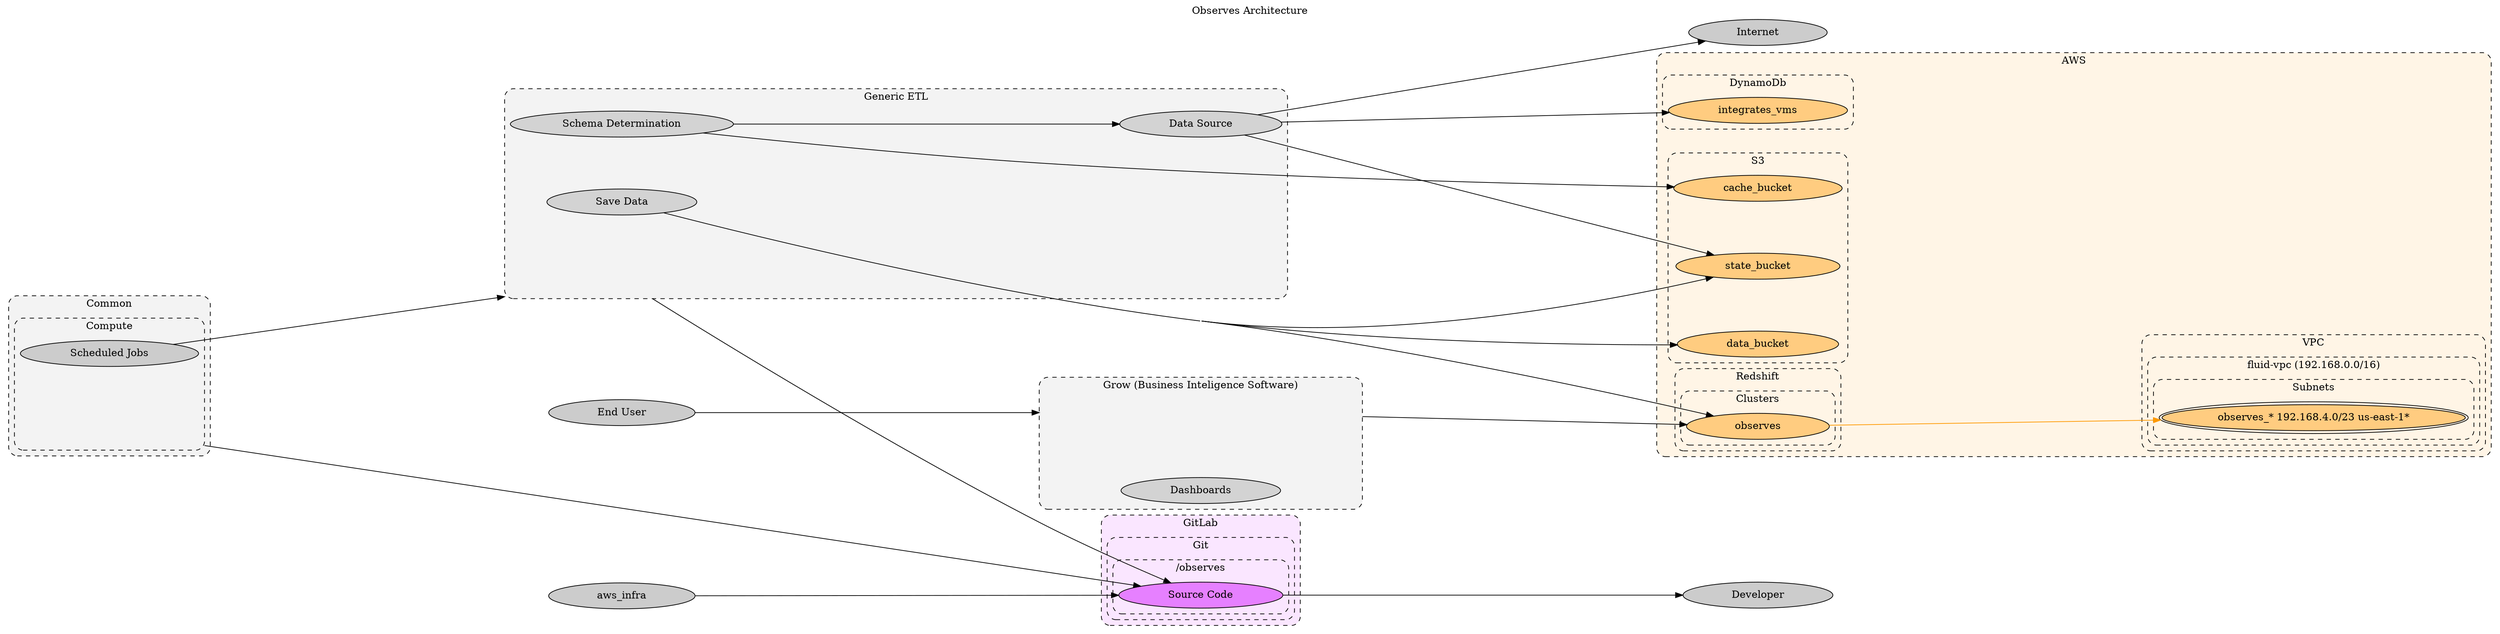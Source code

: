 digraph observes {
  label="Observes Architecture"
  labelloc="t"
  compound="true"
  concentrate="true"
  rankdir="LR"
  ranksep="6.0"
  nodesep="1.0"
  overlap="scalexy"

  node[style="filled" margin="0.8,0.0"]
  graph[style="dashed,rounded"]

  subgraph cluster_aws {
    label="AWS"
    bgcolor="0.1 0.1 1.0"
    node[fillcolor="0.1 0.5 1.0"]

    subgraph cluster_aws_redshift {
      label="Redshift"

      subgraph cluster_aws_redshift_clusters {
        label="Clusters"

        aws_redshift_clusters_observes[label="observes"]
      }
    }

    subgraph cluster_aws_s3 {
      label="S3"

      cache_bucket[label="cache_bucket"]
      data_bucket[label="data_bucket"]
      state_bucket[label="state_bucket"]
    }
    subgraph cluster_dynamo {
      label="DynamoDb"

      integrates_vms[label="integrates_vms"]
    }

    subgraph cluster_aws_vpc {
      label="VPC"

      subgraph cluster_aws_vpc_fluid_vpc {
        label="fluid-vpc (192.168.0.0/16)"

        subgraph cluster_aws_vpc_fluid_vpc_subnets {
          label="Subnets"

          cluster_aws_vpc_fluid_vpc_subnets_observes[label="observes_* 192.168.4.0/23 us-east-1*" peripheries="2"]
        }
      }
    }
  }

  subgraph cluster_generic_etl {
    label="Generic ETL"
    bgcolor="0.0 0.0 0.95"
    cluster_generic_etl[label="" style="invis"]
    cluster_generic_etl_source[label="Data Source"]
    cluster_generic_etl_schema[label="Schema Determination"]
    cluster_generic_etl_load[label="Save Data"]
  }
  subgraph cluster_common {
    label="Common"
    bgcolor="0.0 0.0 0.95"
    node[fillcolor="0.0 0.0 0.8"]

    subgraph cluster_common_compute {
      label="Compute"

      cluster_common_compute[label="" style="invis"]
      cluster_common_compute_schedules[label="Scheduled Jobs"]
    }
  }

  subgraph cluster_gitlab {
    label="GitLab"
    bgcolor="0.8 0.1 1.0"
    node[fillcolor="0.8 0.5 1.0"]

    subgraph cluster_gitlab_git {
      label="Git"

      subgraph cluster_gitlab_observes {
        label="/observes"

        gitlab_observes[label="Source Code"]
      }
    }
  }

  subgraph cluster_grow {
    label="Grow (Business Inteligence Software)"
    bgcolor="0.0 0.0 0.95"

    cluster_grow[label="" style="invis" width="6.0"]
    grow_dashboards[label="Dashboards"]
  }

  node[fillcolor="0.0 0.0 0.8"]
  internet[label="Internet"]
  end_user[label="End User"]
  developer[label="Developer"]

  edge[color="0.1 1.0 1.0"]
  aws_redshift_clusters_observes -> cluster_aws_vpc_fluid_vpc_subnets_observes[]

  edge[color="0.8 1.0 1.0"]

  edge[color="0.0 0.0 0.0"]
  gitlab_observes -> developer[]
  end_user -> cluster_grow[lhead="cluster_grow"]
  cluster_grow -> aws_redshift_clusters_observes[ltail="cluster_grow"]
  cluster_common_compute -> gitlab_observes[ltail="cluster_common_compute"]
  cluster_generic_etl -> gitlab_observes[ltail="cluster_generic_etl"]
  aws_infra -> gitlab_observes[ltail="cluster_aws"]
  cluster_common_compute_schedules -> cluster_generic_etl[lhead="cluster_generic_etl"]
  cluster_generic_etl_source -> internet[]
  cluster_generic_etl_source -> state_bucket[]
  cluster_generic_etl_source -> integrates_vms
  cluster_generic_etl_schema -> cluster_generic_etl_source[]
  cluster_generic_etl_schema -> cache_bucket[]
  cluster_generic_etl_load -> aws_redshift_clusters_observes[]
  cluster_generic_etl_load -> data_bucket[]
  cluster_generic_etl_load -> state_bucket
}